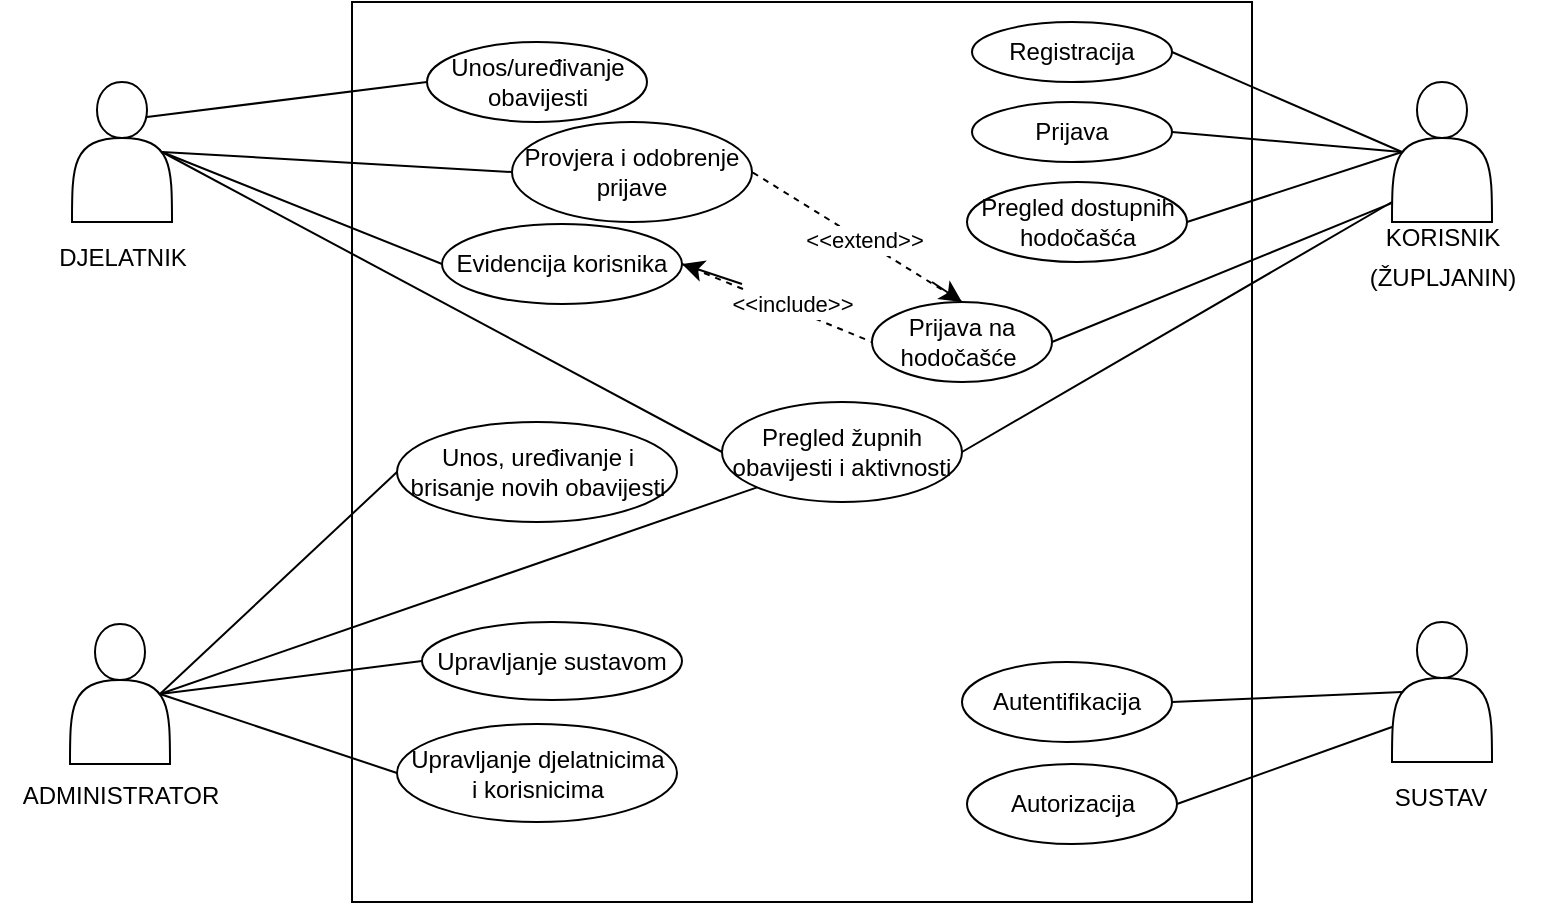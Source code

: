 <mxfile version="27.0.9">
  <diagram name="Page-1" id="QC7N5mNSghha-G6waI-t">
    <mxGraphModel dx="992" dy="585" grid="1" gridSize="10" guides="1" tooltips="1" connect="1" arrows="1" fold="1" page="1" pageScale="1" pageWidth="850" pageHeight="1100" math="0" shadow="0">
      <root>
        <mxCell id="0" />
        <mxCell id="1" parent="0" />
        <mxCell id="Acw2REB8Gn73wfLOt0MF-15" value="" style="whiteSpace=wrap;html=1;aspect=fixed;" parent="1" vertex="1">
          <mxGeometry x="220" y="30" width="450" height="450" as="geometry" />
        </mxCell>
        <mxCell id="Acw2REB8Gn73wfLOt0MF-18" value="Registracija" style="ellipse;whiteSpace=wrap;html=1;" parent="1" vertex="1">
          <mxGeometry x="530" y="40" width="100" height="30" as="geometry" />
        </mxCell>
        <mxCell id="7vwuo-Z9RF0QcLzR8JBB-1" value="Prijava" style="ellipse;whiteSpace=wrap;html=1;" vertex="1" parent="1">
          <mxGeometry x="530" y="80" width="100" height="30" as="geometry" />
        </mxCell>
        <mxCell id="7vwuo-Z9RF0QcLzR8JBB-3" value="Pregled dostupnih hodočašća" style="ellipse;whiteSpace=wrap;html=1;" vertex="1" parent="1">
          <mxGeometry x="527.5" y="120" width="110" height="40" as="geometry" />
        </mxCell>
        <mxCell id="7vwuo-Z9RF0QcLzR8JBB-4" value="Prijava na hodočašće&amp;nbsp;" style="ellipse;whiteSpace=wrap;html=1;" vertex="1" parent="1">
          <mxGeometry x="480" y="180" width="90" height="40" as="geometry" />
        </mxCell>
        <mxCell id="7vwuo-Z9RF0QcLzR8JBB-6" value="" style="endArrow=none;html=1;rounded=0;fontSize=12;startSize=8;endSize=8;curved=1;entryX=0.1;entryY=0.5;entryDx=0;entryDy=0;entryPerimeter=0;exitX=1;exitY=0.5;exitDx=0;exitDy=0;" edge="1" parent="1" source="Acw2REB8Gn73wfLOt0MF-18" target="7vwuo-Z9RF0QcLzR8JBB-10">
          <mxGeometry width="50" height="50" relative="1" as="geometry">
            <mxPoint x="580" y="220" as="sourcePoint" />
            <mxPoint x="732.5" y="89" as="targetPoint" />
          </mxGeometry>
        </mxCell>
        <mxCell id="7vwuo-Z9RF0QcLzR8JBB-7" value="" style="endArrow=none;html=1;rounded=0;fontSize=12;startSize=8;endSize=8;curved=1;entryX=0.1;entryY=0.5;entryDx=0;entryDy=0;entryPerimeter=0;exitX=1;exitY=0.5;exitDx=0;exitDy=0;" edge="1" parent="1" source="7vwuo-Z9RF0QcLzR8JBB-1" target="7vwuo-Z9RF0QcLzR8JBB-10">
          <mxGeometry width="50" height="50" relative="1" as="geometry">
            <mxPoint x="580" y="220" as="sourcePoint" />
            <mxPoint x="720" y="110" as="targetPoint" />
          </mxGeometry>
        </mxCell>
        <mxCell id="7vwuo-Z9RF0QcLzR8JBB-8" value="" style="endArrow=none;html=1;rounded=0;fontSize=12;startSize=8;endSize=8;curved=1;exitX=1;exitY=0.5;exitDx=0;exitDy=0;" edge="1" parent="1" source="7vwuo-Z9RF0QcLzR8JBB-30">
          <mxGeometry width="50" height="50" relative="1" as="geometry">
            <mxPoint x="630" y="151" as="sourcePoint" />
            <mxPoint x="740" y="130" as="targetPoint" />
          </mxGeometry>
        </mxCell>
        <mxCell id="7vwuo-Z9RF0QcLzR8JBB-9" value="" style="endArrow=none;html=1;rounded=0;fontSize=12;startSize=8;endSize=8;curved=1;entryX=0.1;entryY=0.5;entryDx=0;entryDy=0;entryPerimeter=0;exitX=1;exitY=0.5;exitDx=0;exitDy=0;" edge="1" parent="1" source="7vwuo-Z9RF0QcLzR8JBB-3" target="7vwuo-Z9RF0QcLzR8JBB-10">
          <mxGeometry width="50" height="50" relative="1" as="geometry">
            <mxPoint x="580" y="220" as="sourcePoint" />
            <mxPoint x="745" y="125" as="targetPoint" />
          </mxGeometry>
        </mxCell>
        <mxCell id="7vwuo-Z9RF0QcLzR8JBB-10" value="" style="shape=actor;whiteSpace=wrap;html=1;" vertex="1" parent="1">
          <mxGeometry x="740" y="70" width="50" height="70" as="geometry" />
        </mxCell>
        <mxCell id="7vwuo-Z9RF0QcLzR8JBB-14" value="&lt;font style=&quot;font-size: 12px;&quot;&gt;KORISNIK&lt;/font&gt;&lt;div&gt;&lt;font style=&quot;font-size: 12px;&quot;&gt;(ŽUPLJANIN)&lt;/font&gt;&lt;/div&gt;" style="text;html=1;align=center;verticalAlign=middle;resizable=0;points=[];autosize=1;strokeColor=none;fillColor=none;fontSize=16;" vertex="1" parent="1">
          <mxGeometry x="715" y="131" width="100" height="50" as="geometry" />
        </mxCell>
        <mxCell id="7vwuo-Z9RF0QcLzR8JBB-15" value="" style="shape=actor;whiteSpace=wrap;html=1;" vertex="1" parent="1">
          <mxGeometry x="740" y="340" width="50" height="70" as="geometry" />
        </mxCell>
        <mxCell id="7vwuo-Z9RF0QcLzR8JBB-16" value="&lt;font style=&quot;font-size: 12px;&quot;&gt;SUSTAV&lt;/font&gt;" style="text;html=1;align=center;verticalAlign=middle;resizable=0;points=[];autosize=1;strokeColor=none;fillColor=none;fontSize=16;" vertex="1" parent="1">
          <mxGeometry x="729" y="411" width="70" height="30" as="geometry" />
        </mxCell>
        <mxCell id="7vwuo-Z9RF0QcLzR8JBB-17" value="" style="endArrow=none;html=1;rounded=0;fontSize=12;startSize=8;endSize=8;curved=1;entryX=-0.009;entryY=0.867;entryDx=0;entryDy=0;entryPerimeter=0;exitX=1;exitY=0.5;exitDx=0;exitDy=0;" edge="1" parent="1" source="7vwuo-Z9RF0QcLzR8JBB-4" target="7vwuo-Z9RF0QcLzR8JBB-10">
          <mxGeometry width="50" height="50" relative="1" as="geometry">
            <mxPoint x="560" y="220" as="sourcePoint" />
            <mxPoint x="610" y="170" as="targetPoint" />
          </mxGeometry>
        </mxCell>
        <mxCell id="7vwuo-Z9RF0QcLzR8JBB-18" value="" style="shape=actor;whiteSpace=wrap;html=1;" vertex="1" parent="1">
          <mxGeometry x="80" y="70" width="50" height="70" as="geometry" />
        </mxCell>
        <mxCell id="7vwuo-Z9RF0QcLzR8JBB-19" value="&lt;span style=&quot;font-size: 12px;&quot;&gt;DJELATNIK&lt;/span&gt;" style="text;html=1;align=center;verticalAlign=middle;resizable=0;points=[];autosize=1;strokeColor=none;fillColor=none;fontSize=16;" vertex="1" parent="1">
          <mxGeometry x="60" y="141" width="90" height="30" as="geometry" />
        </mxCell>
        <mxCell id="7vwuo-Z9RF0QcLzR8JBB-20" value="" style="shape=actor;whiteSpace=wrap;html=1;" vertex="1" parent="1">
          <mxGeometry x="79" y="341" width="50" height="70" as="geometry" />
        </mxCell>
        <mxCell id="7vwuo-Z9RF0QcLzR8JBB-21" value="&lt;font style=&quot;font-size: 12px;&quot;&gt;ADMINISTRATOR&lt;/font&gt;" style="text;html=1;align=center;verticalAlign=middle;resizable=0;points=[];autosize=1;strokeColor=none;fillColor=none;fontSize=16;" vertex="1" parent="1">
          <mxGeometry x="44" y="410" width="120" height="30" as="geometry" />
        </mxCell>
        <mxCell id="7vwuo-Z9RF0QcLzR8JBB-23" value="Autentifikacija" style="ellipse;whiteSpace=wrap;html=1;" vertex="1" parent="1">
          <mxGeometry x="525" y="360" width="105" height="40" as="geometry" />
        </mxCell>
        <mxCell id="7vwuo-Z9RF0QcLzR8JBB-24" value="Autorizacija" style="ellipse;whiteSpace=wrap;html=1;" vertex="1" parent="1">
          <mxGeometry x="527.5" y="411" width="105" height="40" as="geometry" />
        </mxCell>
        <mxCell id="7vwuo-Z9RF0QcLzR8JBB-25" value="" style="endArrow=none;html=1;rounded=0;fontSize=12;startSize=8;endSize=8;curved=1;entryX=0.1;entryY=0.5;entryDx=0;entryDy=0;entryPerimeter=0;exitX=1;exitY=0.5;exitDx=0;exitDy=0;" edge="1" parent="1" source="7vwuo-Z9RF0QcLzR8JBB-23" target="7vwuo-Z9RF0QcLzR8JBB-15">
          <mxGeometry width="50" height="50" relative="1" as="geometry">
            <mxPoint x="650" y="220" as="sourcePoint" />
            <mxPoint x="700" y="170" as="targetPoint" />
          </mxGeometry>
        </mxCell>
        <mxCell id="7vwuo-Z9RF0QcLzR8JBB-26" value="" style="endArrow=none;html=1;rounded=0;fontSize=12;startSize=8;endSize=8;curved=1;entryX=0;entryY=0.75;entryDx=0;entryDy=0;exitX=1;exitY=0.5;exitDx=0;exitDy=0;" edge="1" parent="1" source="7vwuo-Z9RF0QcLzR8JBB-24" target="7vwuo-Z9RF0QcLzR8JBB-15">
          <mxGeometry width="50" height="50" relative="1" as="geometry">
            <mxPoint x="650" y="220" as="sourcePoint" />
            <mxPoint x="700" y="170" as="targetPoint" />
          </mxGeometry>
        </mxCell>
        <mxCell id="7vwuo-Z9RF0QcLzR8JBB-28" value="Unos/uređivanje&lt;div&gt;obavijesti&lt;/div&gt;" style="ellipse;whiteSpace=wrap;html=1;" vertex="1" parent="1">
          <mxGeometry x="257.5" y="50" width="110" height="40" as="geometry" />
        </mxCell>
        <mxCell id="7vwuo-Z9RF0QcLzR8JBB-30" value="Pregled župnih obavijesti i aktivnosti" style="ellipse;whiteSpace=wrap;html=1;" vertex="1" parent="1">
          <mxGeometry x="405" y="230" width="120" height="50" as="geometry" />
        </mxCell>
        <mxCell id="7vwuo-Z9RF0QcLzR8JBB-32" value="Provjera i odobrenje&lt;div&gt;prijave&lt;/div&gt;" style="ellipse;whiteSpace=wrap;html=1;" vertex="1" parent="1">
          <mxGeometry x="300" y="90" width="120" height="50" as="geometry" />
        </mxCell>
        <mxCell id="7vwuo-Z9RF0QcLzR8JBB-33" value="Evidencija korisnika" style="ellipse;whiteSpace=wrap;html=1;" vertex="1" parent="1">
          <mxGeometry x="265" y="141" width="120" height="40" as="geometry" />
        </mxCell>
        <mxCell id="7vwuo-Z9RF0QcLzR8JBB-34" value="Unos, uređivanje i brisanje novih obavijesti" style="ellipse;whiteSpace=wrap;html=1;" vertex="1" parent="1">
          <mxGeometry x="242.5" y="240" width="140" height="50" as="geometry" />
        </mxCell>
        <mxCell id="7vwuo-Z9RF0QcLzR8JBB-35" value="Upravljanje sustavom" style="ellipse;whiteSpace=wrap;html=1;" vertex="1" parent="1">
          <mxGeometry x="255" y="340" width="130" height="39" as="geometry" />
        </mxCell>
        <mxCell id="7vwuo-Z9RF0QcLzR8JBB-36" value="Upravljanje djelatnicima&lt;div&gt;i korisnicima&lt;/div&gt;" style="ellipse;whiteSpace=wrap;html=1;" vertex="1" parent="1">
          <mxGeometry x="242.5" y="391" width="140" height="49" as="geometry" />
        </mxCell>
        <mxCell id="7vwuo-Z9RF0QcLzR8JBB-40" style="edgeStyle=none;curved=1;rounded=0;orthogonalLoop=1;jettySize=auto;html=1;exitX=0.5;exitY=1;exitDx=0;exitDy=0;fontSize=12;startSize=8;endSize=8;" edge="1" parent="1" source="7vwuo-Z9RF0QcLzR8JBB-36" target="7vwuo-Z9RF0QcLzR8JBB-36">
          <mxGeometry relative="1" as="geometry" />
        </mxCell>
        <mxCell id="7vwuo-Z9RF0QcLzR8JBB-41" value="" style="endArrow=none;html=1;rounded=0;fontSize=12;startSize=8;endSize=8;curved=1;entryX=0.9;entryY=0.5;entryDx=0;entryDy=0;entryPerimeter=0;exitX=0;exitY=0.5;exitDx=0;exitDy=0;" edge="1" parent="1" source="7vwuo-Z9RF0QcLzR8JBB-30" target="7vwuo-Z9RF0QcLzR8JBB-18">
          <mxGeometry width="50" height="50" relative="1" as="geometry">
            <mxPoint x="560" y="220" as="sourcePoint" />
            <mxPoint x="610" y="170" as="targetPoint" />
          </mxGeometry>
        </mxCell>
        <mxCell id="7vwuo-Z9RF0QcLzR8JBB-42" value="" style="endArrow=none;html=1;rounded=0;fontSize=12;startSize=8;endSize=8;curved=1;entryX=0.75;entryY=0.25;entryDx=0;entryDy=0;entryPerimeter=0;exitX=0;exitY=0.5;exitDx=0;exitDy=0;" edge="1" parent="1" source="7vwuo-Z9RF0QcLzR8JBB-28" target="7vwuo-Z9RF0QcLzR8JBB-18">
          <mxGeometry width="50" height="50" relative="1" as="geometry">
            <mxPoint x="560" y="220" as="sourcePoint" />
            <mxPoint x="610" y="170" as="targetPoint" />
          </mxGeometry>
        </mxCell>
        <mxCell id="7vwuo-Z9RF0QcLzR8JBB-43" value="" style="endArrow=none;html=1;rounded=0;fontSize=12;startSize=8;endSize=8;curved=1;entryX=0.9;entryY=0.5;entryDx=0;entryDy=0;entryPerimeter=0;exitX=0;exitY=0.5;exitDx=0;exitDy=0;" edge="1" parent="1" source="7vwuo-Z9RF0QcLzR8JBB-32" target="7vwuo-Z9RF0QcLzR8JBB-18">
          <mxGeometry width="50" height="50" relative="1" as="geometry">
            <mxPoint x="560" y="220" as="sourcePoint" />
            <mxPoint x="610" y="170" as="targetPoint" />
          </mxGeometry>
        </mxCell>
        <mxCell id="7vwuo-Z9RF0QcLzR8JBB-44" value="" style="endArrow=none;html=1;rounded=0;fontSize=12;startSize=8;endSize=8;curved=1;entryX=0.9;entryY=0.5;entryDx=0;entryDy=0;entryPerimeter=0;exitX=0;exitY=0.5;exitDx=0;exitDy=0;" edge="1" parent="1" source="7vwuo-Z9RF0QcLzR8JBB-33" target="7vwuo-Z9RF0QcLzR8JBB-18">
          <mxGeometry width="50" height="50" relative="1" as="geometry">
            <mxPoint x="560" y="220" as="sourcePoint" />
            <mxPoint x="610" y="170" as="targetPoint" />
          </mxGeometry>
        </mxCell>
        <mxCell id="7vwuo-Z9RF0QcLzR8JBB-45" value="" style="endArrow=none;html=1;rounded=0;fontSize=12;startSize=8;endSize=8;curved=1;entryX=0.9;entryY=0.5;entryDx=0;entryDy=0;entryPerimeter=0;exitX=0;exitY=1;exitDx=0;exitDy=0;" edge="1" parent="1" source="7vwuo-Z9RF0QcLzR8JBB-30" target="7vwuo-Z9RF0QcLzR8JBB-20">
          <mxGeometry width="50" height="50" relative="1" as="geometry">
            <mxPoint x="560" y="220" as="sourcePoint" />
            <mxPoint x="610" y="170" as="targetPoint" />
          </mxGeometry>
        </mxCell>
        <mxCell id="7vwuo-Z9RF0QcLzR8JBB-46" value="" style="endArrow=none;html=1;rounded=0;fontSize=12;startSize=8;endSize=8;curved=1;entryX=0.9;entryY=0.5;entryDx=0;entryDy=0;entryPerimeter=0;exitX=0;exitY=0.5;exitDx=0;exitDy=0;" edge="1" parent="1" source="7vwuo-Z9RF0QcLzR8JBB-35" target="7vwuo-Z9RF0QcLzR8JBB-20">
          <mxGeometry width="50" height="50" relative="1" as="geometry">
            <mxPoint x="560" y="220" as="sourcePoint" />
            <mxPoint x="610" y="170" as="targetPoint" />
          </mxGeometry>
        </mxCell>
        <mxCell id="7vwuo-Z9RF0QcLzR8JBB-47" value="" style="endArrow=none;html=1;rounded=0;fontSize=12;startSize=8;endSize=8;curved=1;entryX=0.9;entryY=0.5;entryDx=0;entryDy=0;entryPerimeter=0;exitX=0;exitY=0.5;exitDx=0;exitDy=0;" edge="1" parent="1" source="7vwuo-Z9RF0QcLzR8JBB-36" target="7vwuo-Z9RF0QcLzR8JBB-20">
          <mxGeometry width="50" height="50" relative="1" as="geometry">
            <mxPoint x="560" y="220" as="sourcePoint" />
            <mxPoint x="610" y="170" as="targetPoint" />
          </mxGeometry>
        </mxCell>
        <mxCell id="7vwuo-Z9RF0QcLzR8JBB-49" value="" style="endArrow=none;html=1;rounded=0;fontSize=12;startSize=8;endSize=8;curved=1;exitX=0.9;exitY=0.5;exitDx=0;exitDy=0;exitPerimeter=0;entryX=0;entryY=0.5;entryDx=0;entryDy=0;" edge="1" parent="1" source="7vwuo-Z9RF0QcLzR8JBB-20" target="7vwuo-Z9RF0QcLzR8JBB-34">
          <mxGeometry width="50" height="50" relative="1" as="geometry">
            <mxPoint x="450" y="290" as="sourcePoint" />
            <mxPoint x="500" y="240" as="targetPoint" />
          </mxGeometry>
        </mxCell>
        <mxCell id="7vwuo-Z9RF0QcLzR8JBB-51" value="" style="endArrow=none;dashed=1;html=1;rounded=0;fontSize=12;startSize=8;endSize=8;curved=1;entryX=0;entryY=0.5;entryDx=0;entryDy=0;exitX=1;exitY=0.5;exitDx=0;exitDy=0;" edge="1" parent="1" source="7vwuo-Z9RF0QcLzR8JBB-33" target="7vwuo-Z9RF0QcLzR8JBB-4">
          <mxGeometry width="50" height="50" relative="1" as="geometry">
            <mxPoint x="450" y="290" as="sourcePoint" />
            <mxPoint x="500" y="240" as="targetPoint" />
          </mxGeometry>
        </mxCell>
        <mxCell id="7vwuo-Z9RF0QcLzR8JBB-54" value="&lt;font style=&quot;font-size: 11px;&quot;&gt;&amp;lt;&amp;lt;include&amp;gt;&amp;gt;&lt;/font&gt;" style="edgeLabel;html=1;align=center;verticalAlign=middle;resizable=0;points=[];fontSize=12;" vertex="1" connectable="0" parent="7vwuo-Z9RF0QcLzR8JBB-51">
          <mxGeometry x="0.346" y="1" relative="1" as="geometry">
            <mxPoint x="-9" y="-6" as="offset" />
          </mxGeometry>
        </mxCell>
        <mxCell id="7vwuo-Z9RF0QcLzR8JBB-53" value="" style="endArrow=classic;html=1;rounded=0;fontSize=12;startSize=8;endSize=8;curved=1;" edge="1" parent="1">
          <mxGeometry width="50" height="50" relative="1" as="geometry">
            <mxPoint x="415" y="171" as="sourcePoint" />
            <mxPoint x="385" y="161" as="targetPoint" />
          </mxGeometry>
        </mxCell>
        <mxCell id="7vwuo-Z9RF0QcLzR8JBB-57" value="" style="endArrow=none;dashed=1;html=1;rounded=0;fontSize=12;startSize=8;endSize=8;curved=1;entryX=1;entryY=0.5;entryDx=0;entryDy=0;exitX=0.5;exitY=0;exitDx=0;exitDy=0;" edge="1" parent="1" source="7vwuo-Z9RF0QcLzR8JBB-4" target="7vwuo-Z9RF0QcLzR8JBB-32">
          <mxGeometry width="50" height="50" relative="1" as="geometry">
            <mxPoint x="310" y="330" as="sourcePoint" />
            <mxPoint x="360" y="280" as="targetPoint" />
          </mxGeometry>
        </mxCell>
        <mxCell id="7vwuo-Z9RF0QcLzR8JBB-58" value="&lt;font style=&quot;font-size: 11px;&quot;&gt;&amp;lt;&amp;lt;extend&amp;gt;&amp;gt;&lt;/font&gt;" style="edgeLabel;html=1;align=center;verticalAlign=middle;resizable=0;points=[];fontSize=12;" vertex="1" connectable="0" parent="7vwuo-Z9RF0QcLzR8JBB-57">
          <mxGeometry x="-0.051" y="-1" relative="1" as="geometry">
            <mxPoint as="offset" />
          </mxGeometry>
        </mxCell>
        <mxCell id="7vwuo-Z9RF0QcLzR8JBB-59" value="" style="endArrow=classic;html=1;rounded=0;fontSize=12;startSize=8;endSize=8;curved=1;entryX=0.5;entryY=0;entryDx=0;entryDy=0;" edge="1" parent="1" target="7vwuo-Z9RF0QcLzR8JBB-4">
          <mxGeometry width="50" height="50" relative="1" as="geometry">
            <mxPoint x="510" y="170" as="sourcePoint" />
            <mxPoint x="360" y="280" as="targetPoint" />
          </mxGeometry>
        </mxCell>
      </root>
    </mxGraphModel>
  </diagram>
</mxfile>
